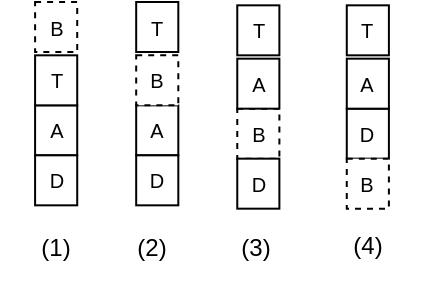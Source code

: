 <mxfile version="12.2.6" type="device" pages="1"><diagram id="bbDTLHwudHoW2M1xx2qy" name="Page-1"><mxGraphModel dx="1030" dy="762" grid="1" gridSize="10" guides="1" tooltips="1" connect="1" arrows="1" fold="1" page="1" pageScale="1" pageWidth="850" pageHeight="1100" math="0" shadow="0"><root><mxCell id="0"/><mxCell id="1" parent="0"/><mxCell id="nqTLA3STmQX_n7tFePad-23" value="" style="group" vertex="1" connectable="0" parent="1"><mxGeometry x="28" y="40" width="212" height="140" as="geometry"/></mxCell><mxCell id="nqTLA3STmQX_n7tFePad-19" value="(1)" style="text;html=1;strokeColor=none;fillColor=none;align=center;verticalAlign=middle;whiteSpace=wrap;rounded=0;" vertex="1" parent="nqTLA3STmQX_n7tFePad-23"><mxGeometry y="106.667" width="56.159" height="33.333" as="geometry"/></mxCell><mxCell id="nqTLA3STmQX_n7tFePad-21" value="(3)" style="text;html=1;strokeColor=none;fillColor=none;align=center;verticalAlign=middle;whiteSpace=wrap;rounded=0;" vertex="1" parent="nqTLA3STmQX_n7tFePad-23"><mxGeometry x="99.682" y="106.667" width="56.159" height="33.333" as="geometry"/></mxCell><mxCell id="nqTLA3STmQX_n7tFePad-22" value="(4)" style="text;html=1;strokeColor=none;fillColor=none;align=center;verticalAlign=middle;whiteSpace=wrap;rounded=0;" vertex="1" parent="nqTLA3STmQX_n7tFePad-23"><mxGeometry x="155.841" y="105.833" width="56.159" height="33.333" as="geometry"/></mxCell><mxCell id="nqTLA3STmQX_n7tFePad-25" value="" style="group" vertex="1" connectable="0" parent="nqTLA3STmQX_n7tFePad-23"><mxGeometry x="17.55" width="176.901" height="103.333" as="geometry"/></mxCell><mxCell id="nqTLA3STmQX_n7tFePad-1" value="" style="group" vertex="1" connectable="0" parent="nqTLA3STmQX_n7tFePad-25"><mxGeometry width="77.219" height="101.667" as="geometry"/></mxCell><mxCell id="nqTLA3STmQX_n7tFePad-2" value="A" style="rounded=0;whiteSpace=wrap;html=1;spacing=0;fontSize=10;verticalAlign=middle;" vertex="1" parent="nqTLA3STmQX_n7tFePad-1"><mxGeometry y="51.667" width="21.06" height="25" as="geometry"/></mxCell><mxCell id="nqTLA3STmQX_n7tFePad-3" value="T" style="rounded=0;whiteSpace=wrap;html=1;spacing=0;fontSize=10;verticalAlign=middle;" vertex="1" parent="nqTLA3STmQX_n7tFePad-1"><mxGeometry y="26.667" width="21.06" height="25" as="geometry"/></mxCell><mxCell id="nqTLA3STmQX_n7tFePad-4" value="D" style="rounded=0;whiteSpace=wrap;html=1;spacing=0;fontSize=10;verticalAlign=middle;" vertex="1" parent="nqTLA3STmQX_n7tFePad-1"><mxGeometry y="76.667" width="21.06" height="25" as="geometry"/></mxCell><mxCell id="nqTLA3STmQX_n7tFePad-5" value="B" style="rounded=0;whiteSpace=wrap;html=1;spacing=0;fontSize=10;verticalAlign=middle;dashed=1;" vertex="1" parent="nqTLA3STmQX_n7tFePad-1"><mxGeometry width="21.06" height="25" as="geometry"/></mxCell><mxCell id="nqTLA3STmQX_n7tFePad-6" value="A" style="rounded=0;whiteSpace=wrap;html=1;spacing=0;fontSize=10;verticalAlign=middle;" vertex="1" parent="nqTLA3STmQX_n7tFePad-25"><mxGeometry x="50.543" y="51.667" width="21.06" height="25" as="geometry"/></mxCell><mxCell id="nqTLA3STmQX_n7tFePad-7" value="B" style="rounded=0;whiteSpace=wrap;html=1;spacing=0;fontSize=10;verticalAlign=middle;dashed=1;" vertex="1" parent="nqTLA3STmQX_n7tFePad-25"><mxGeometry x="50.543" y="26.667" width="21.06" height="25" as="geometry"/></mxCell><mxCell id="nqTLA3STmQX_n7tFePad-8" value="D" style="rounded=0;whiteSpace=wrap;html=1;spacing=0;fontSize=10;verticalAlign=middle;" vertex="1" parent="nqTLA3STmQX_n7tFePad-25"><mxGeometry x="50.543" y="76.667" width="21.06" height="25" as="geometry"/></mxCell><mxCell id="nqTLA3STmQX_n7tFePad-9" value="T" style="rounded=0;whiteSpace=wrap;html=1;spacing=0;fontSize=10;verticalAlign=middle;" vertex="1" parent="nqTLA3STmQX_n7tFePad-25"><mxGeometry x="50.543" width="21.06" height="25" as="geometry"/></mxCell><mxCell id="nqTLA3STmQX_n7tFePad-10" value="B" style="rounded=0;whiteSpace=wrap;html=1;spacing=0;fontSize=10;verticalAlign=middle;dashed=1;" vertex="1" parent="nqTLA3STmQX_n7tFePad-25"><mxGeometry x="101.086" y="53.333" width="21.06" height="25" as="geometry"/></mxCell><mxCell id="nqTLA3STmQX_n7tFePad-11" value="A" style="rounded=0;whiteSpace=wrap;html=1;spacing=0;fontSize=10;verticalAlign=middle;" vertex="1" parent="nqTLA3STmQX_n7tFePad-25"><mxGeometry x="101.086" y="28.333" width="21.06" height="25" as="geometry"/></mxCell><mxCell id="nqTLA3STmQX_n7tFePad-12" value="D" style="rounded=0;whiteSpace=wrap;html=1;spacing=0;fontSize=10;verticalAlign=middle;" vertex="1" parent="nqTLA3STmQX_n7tFePad-25"><mxGeometry x="101.086" y="78.333" width="21.06" height="25" as="geometry"/></mxCell><mxCell id="nqTLA3STmQX_n7tFePad-13" value="T" style="rounded=0;whiteSpace=wrap;html=1;spacing=0;fontSize=10;verticalAlign=middle;" vertex="1" parent="nqTLA3STmQX_n7tFePad-25"><mxGeometry x="101.086" y="1.667" width="21.06" height="25" as="geometry"/></mxCell><mxCell id="nqTLA3STmQX_n7tFePad-14" value="D" style="rounded=0;whiteSpace=wrap;html=1;spacing=0;fontSize=10;verticalAlign=middle;" vertex="1" parent="nqTLA3STmQX_n7tFePad-25"><mxGeometry x="155.841" y="53.333" width="21.06" height="25" as="geometry"/></mxCell><mxCell id="nqTLA3STmQX_n7tFePad-15" value="A" style="rounded=0;whiteSpace=wrap;html=1;spacing=0;fontSize=10;verticalAlign=middle;" vertex="1" parent="nqTLA3STmQX_n7tFePad-25"><mxGeometry x="155.841" y="28.333" width="21.06" height="25" as="geometry"/></mxCell><mxCell id="nqTLA3STmQX_n7tFePad-16" value="B" style="rounded=0;whiteSpace=wrap;html=1;spacing=0;fontSize=10;verticalAlign=middle;dashed=1;" vertex="1" parent="nqTLA3STmQX_n7tFePad-25"><mxGeometry x="155.841" y="78.333" width="21.06" height="25" as="geometry"/></mxCell><mxCell id="nqTLA3STmQX_n7tFePad-17" value="T" style="rounded=0;whiteSpace=wrap;html=1;spacing=0;fontSize=10;verticalAlign=middle;" vertex="1" parent="nqTLA3STmQX_n7tFePad-25"><mxGeometry x="155.841" y="1.667" width="21.06" height="25" as="geometry"/></mxCell><mxCell id="nqTLA3STmQX_n7tFePad-26" value="(2)" style="text;html=1;strokeColor=none;fillColor=none;align=center;verticalAlign=middle;whiteSpace=wrap;rounded=0;" vertex="1" parent="nqTLA3STmQX_n7tFePad-23"><mxGeometry x="56" y="112.5" width="40" height="20" as="geometry"/></mxCell></root></mxGraphModel></diagram></mxfile>